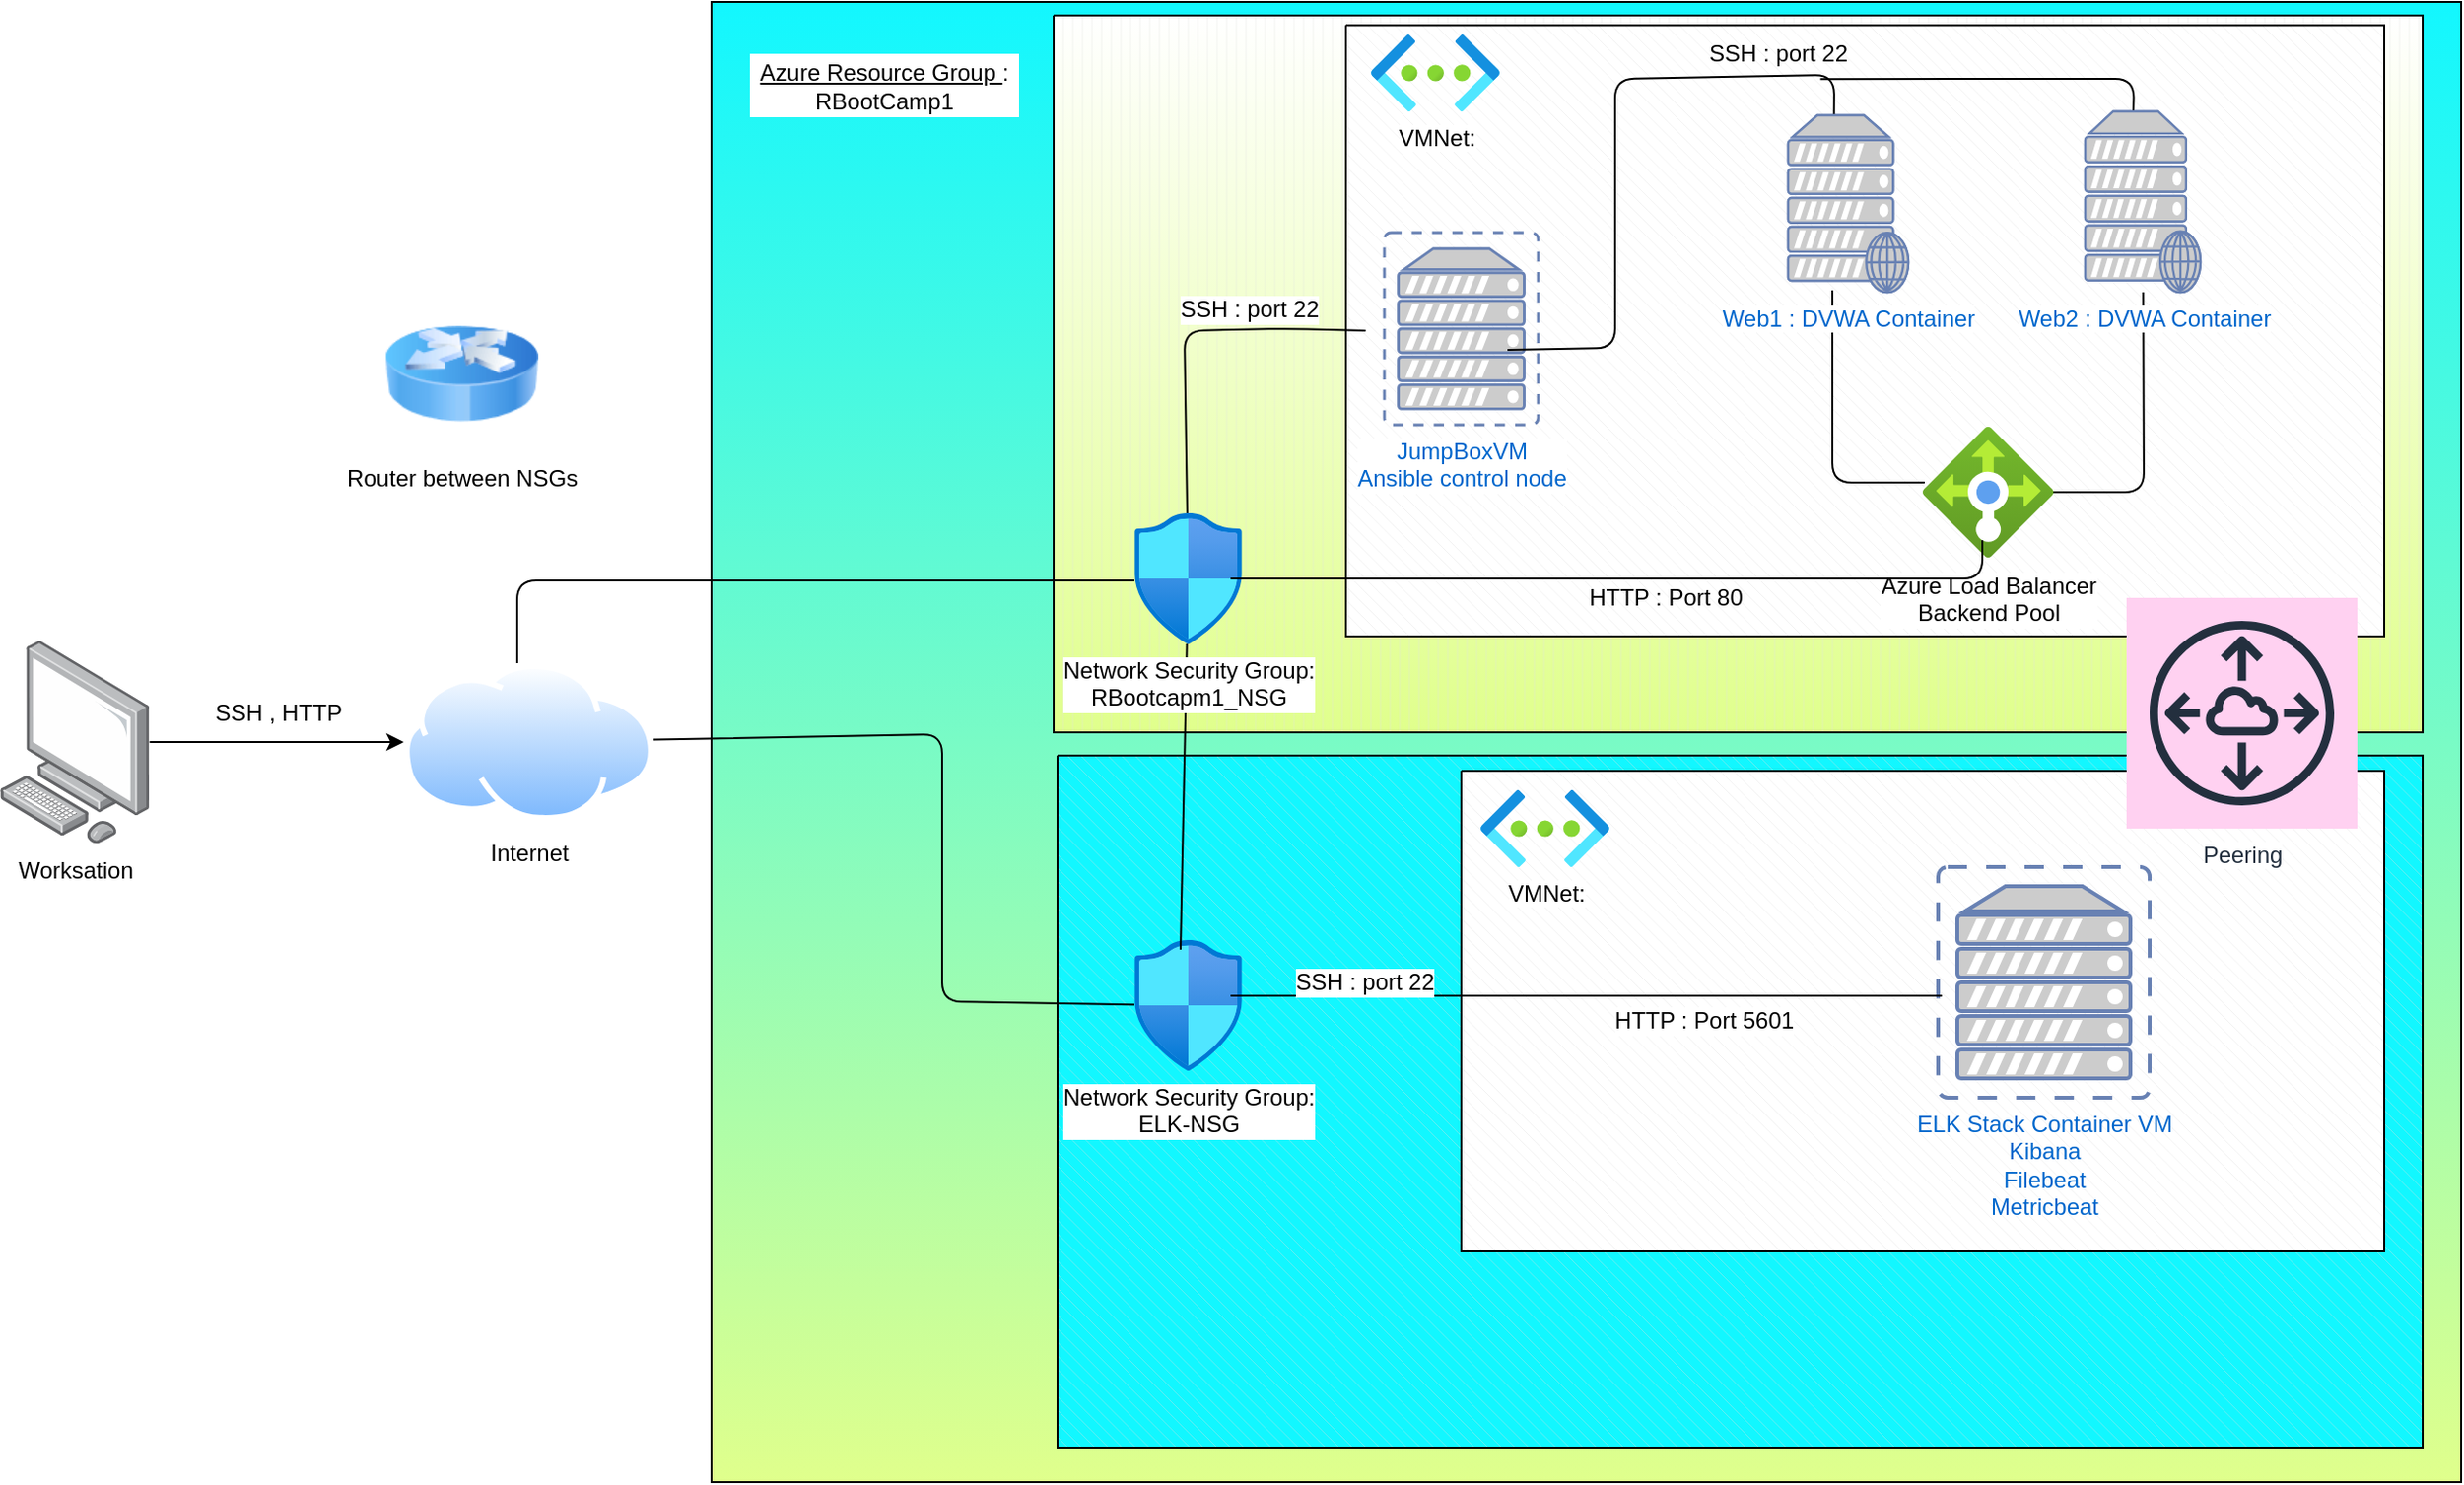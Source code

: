 <mxfile version="14.1.1" type="device"><diagram id="jD-Kuf8KjLNgQ0m1_Dv1" name="Page-1"><mxGraphModel dx="2272" dy="705" grid="1" gridSize="10" guides="1" tooltips="1" connect="1" arrows="1" fold="1" page="1" pageScale="1" pageWidth="850" pageHeight="1100" math="0" shadow="0"><root><mxCell id="0"/><mxCell id="1" parent="0"/><mxCell id="Sp2vrOt1fwhcxrsL2fjx-3" value="" style="rounded=0;whiteSpace=wrap;html=1;fillColor=#12F7FF;gradientColor=#E0FF8C;" parent="1" vertex="1"><mxGeometry x="-60" width="910" height="770" as="geometry"/></mxCell><mxCell id="Ak4IH__WoTfyFdlUWXmr-12" value="" style="verticalLabelPosition=bottom;verticalAlign=top;html=1;shape=mxgraph.basic.patternFillRect;fillStyle=vert;step=5;fillStrokeWidth=0.2;fillStrokeColor=#dddddd;gradientColor=#E0FF8C;" parent="1" vertex="1"><mxGeometry x="118" y="7" width="712" height="373" as="geometry"/></mxCell><mxCell id="Ak4IH__WoTfyFdlUWXmr-2" value="" style="verticalLabelPosition=bottom;verticalAlign=top;html=1;shape=mxgraph.basic.patternFillRect;fillStyle=diagRev;step=5;fillStrokeWidth=0.2;fillStrokeColor=#dddddd;fillColor=#12F7FF;" parent="1" vertex="1"><mxGeometry x="120" y="392" width="710" height="360" as="geometry"/></mxCell><mxCell id="vqiRVDHyroCtpTGlpg3x-27" value="" style="verticalLabelPosition=bottom;verticalAlign=top;html=1;shape=mxgraph.basic.patternFillRect;fillStyle=diagRev;step=5;fillStrokeWidth=0.2;fillStrokeColor=#dddddd;" parent="1" vertex="1"><mxGeometry x="270" y="12.1" width="540" height="317.9" as="geometry"/></mxCell><mxCell id="vqiRVDHyroCtpTGlpg3x-26" value="" style="verticalLabelPosition=bottom;verticalAlign=top;html=1;shape=mxgraph.basic.patternFillRect;fillStyle=diagRev;step=5;fillStrokeWidth=0.2;fillStrokeColor=#dddddd;" parent="1" vertex="1"><mxGeometry x="330" y="400" width="480" height="250" as="geometry"/></mxCell><mxCell id="vqiRVDHyroCtpTGlpg3x-5" value="JumpBoxVM&lt;br&gt;Ansible control node" style="fontColor=#0066CC;verticalAlign=top;verticalLabelPosition=bottom;labelPosition=center;align=center;html=1;outlineConnect=0;fillColor=#CCCCCC;strokeColor=#6881B3;gradientColor=none;gradientDirection=north;strokeWidth=2;shape=mxgraph.networks.virtual_server;labelBackgroundColor=#ffffff;" parent="1" vertex="1"><mxGeometry x="290" y="120" width="80" height="100" as="geometry"/></mxCell><mxCell id="vqiRVDHyroCtpTGlpg3x-7" value="Web2&amp;nbsp;: DVWA Container" style="fontColor=#0066CC;verticalAlign=top;verticalLabelPosition=bottom;labelPosition=center;align=center;html=1;outlineConnect=0;fillColor=#CCCCCC;strokeColor=#6881B3;gradientColor=none;gradientDirection=north;strokeWidth=2;shape=mxgraph.networks.web_server;" parent="1" vertex="1"><mxGeometry x="654.5" y="57" width="60" height="94" as="geometry"/></mxCell><mxCell id="vqiRVDHyroCtpTGlpg3x-8" value="Web1&amp;nbsp;: DVWA Container" style="fontColor=#0066CC;verticalAlign=top;verticalLabelPosition=bottom;labelPosition=center;align=center;html=1;outlineConnect=0;fillColor=#CCCCCC;strokeColor=#6881B3;gradientColor=none;gradientDirection=north;strokeWidth=2;shape=mxgraph.networks.web_server;" parent="1" vertex="1"><mxGeometry x="500" y="59" width="62.5" height="92" as="geometry"/></mxCell><mxCell id="vqiRVDHyroCtpTGlpg3x-11" value="Network Security Group:&lt;br&gt;ELK-NSG" style="aspect=fixed;html=1;points=[];align=center;image;fontSize=12;image=img/lib/azure2/networking/Network_Security_Groups.svg;" parent="1" vertex="1"><mxGeometry x="160" y="488" width="56.0" height="68" as="geometry"/></mxCell><mxCell id="vqiRVDHyroCtpTGlpg3x-16" value="VMNet:" style="aspect=fixed;html=1;points=[];align=center;image;fontSize=12;image=img/lib/azure2/networking/Virtual_Networks.svg;" parent="1" vertex="1"><mxGeometry x="283" y="17" width="67" height="40" as="geometry"/></mxCell><object label="Internet&lt;br&gt;" Internet="" id="vqiRVDHyroCtpTGlpg3x-18"><mxCell style="aspect=fixed;perimeter=ellipsePerimeter;html=1;align=center;shadow=0;dashed=0;spacingTop=3;image;image=img/lib/active_directory/internet_cloud.svg;" parent="1" vertex="1"><mxGeometry x="-220" y="344.05" width="130" height="81.9" as="geometry"/></mxCell></object><mxCell id="vqiRVDHyroCtpTGlpg3x-20" value="ELK Stack Container VM&lt;br&gt;Kibana&lt;br&gt;Filebeat&lt;br&gt;Metricbeat" style="fontColor=#0066CC;verticalAlign=top;verticalLabelPosition=bottom;labelPosition=center;align=center;html=1;outlineConnect=0;fillColor=#CCCCCC;strokeColor=#6881B3;gradientColor=none;gradientDirection=north;strokeWidth=2;shape=mxgraph.networks.virtual_server;" parent="1" vertex="1"><mxGeometry x="578" y="450" width="110" height="120" as="geometry"/></mxCell><mxCell id="vqiRVDHyroCtpTGlpg3x-23" value="VMNet:" style="aspect=fixed;html=1;points=[];align=center;image;fontSize=12;image=img/lib/azure2/networking/Virtual_Networks.svg;" parent="1" vertex="1"><mxGeometry x="340" y="410" width="67" height="40" as="geometry"/></mxCell><mxCell id="vqiRVDHyroCtpTGlpg3x-45" value="Worksation" style="points=[];aspect=fixed;html=1;align=center;shadow=0;dashed=0;image;image=img/lib/allied_telesis/computer_and_terminals/Personal_Computer.svg;" parent="1" vertex="1"><mxGeometry x="-430" y="332.28" width="77.8" height="105.44" as="geometry"/></mxCell><mxCell id="vqiRVDHyroCtpTGlpg3x-46" style="edgeStyle=orthogonalEdgeStyle;rounded=0;orthogonalLoop=1;jettySize=auto;html=1;entryX=0;entryY=0.5;entryDx=0;entryDy=0;" parent="1" source="vqiRVDHyroCtpTGlpg3x-45" target="vqiRVDHyroCtpTGlpg3x-18" edge="1"><mxGeometry relative="1" as="geometry"><mxPoint y="380.003" as="targetPoint"/><mxPoint x="-60" y="690" as="sourcePoint"/><Array as="points"/></mxGeometry></mxCell><mxCell id="vqiRVDHyroCtpTGlpg3x-13" value="" style="shape=image;html=1;verticalAlign=top;verticalLabelPosition=bottom;labelBackgroundColor=#ffffff;imageAspect=0;aspect=fixed;image=https://cdn4.iconfinder.com/data/icons/logos-brands-5/24/elasticsearch-128.png" parent="1" vertex="1"><mxGeometry x="578" y="450" width="38" height="38" as="geometry"/></mxCell><mxCell id="Ak4IH__WoTfyFdlUWXmr-7" value="" style="endArrow=none;html=1;strokeColor=#000000;" parent="1" edge="1"><mxGeometry width="50" height="50" relative="1" as="geometry"><mxPoint x="571" y="250" as="sourcePoint"/><mxPoint x="523" y="150" as="targetPoint"/><Array as="points"><mxPoint x="523" y="250"/></Array></mxGeometry></mxCell><mxCell id="Ak4IH__WoTfyFdlUWXmr-9" value="" style="endArrow=none;html=1;strokeColor=#000000;exitX=0.619;exitY=0.764;exitDx=0;exitDy=0;exitPerimeter=0;" parent="1" source="vqiRVDHyroCtpTGlpg3x-27" target="vqiRVDHyroCtpTGlpg3x-7" edge="1"><mxGeometry width="50" height="50" relative="1" as="geometry"><mxPoint x="730" y="260" as="sourcePoint"/><mxPoint x="780" y="210" as="targetPoint"/><Array as="points"><mxPoint x="685" y="255"/></Array></mxGeometry></mxCell><mxCell id="Ak4IH__WoTfyFdlUWXmr-10" value="" style="endArrow=none;html=1;strokeColor=#000000;entryX=0.019;entryY=0.5;entryDx=0;entryDy=0;entryPerimeter=0;" parent="1" source="vqiRVDHyroCtpTGlpg3x-2" target="vqiRVDHyroCtpTGlpg3x-27" edge="1"><mxGeometry width="50" height="50" relative="1" as="geometry"><mxPoint x="200" y="223" as="sourcePoint"/><mxPoint x="440" y="60" as="targetPoint"/><Array as="points"><mxPoint x="186" y="171"/><mxPoint x="240" y="170"/></Array></mxGeometry></mxCell><mxCell id="Ak4IH__WoTfyFdlUWXmr-13" value="" style="endArrow=none;html=1;strokeColor=#000000;exitX=0.8;exitY=0.61;exitDx=0;exitDy=0;exitPerimeter=0;entryX=0.47;entryY=0.166;entryDx=0;entryDy=0;entryPerimeter=0;" parent="1" source="vqiRVDHyroCtpTGlpg3x-5" target="vqiRVDHyroCtpTGlpg3x-27" edge="1"><mxGeometry width="50" height="50" relative="1" as="geometry"><mxPoint x="390" y="110" as="sourcePoint"/><mxPoint x="440" y="60" as="targetPoint"/><Array as="points"><mxPoint x="410" y="180"/><mxPoint x="410" y="40"/><mxPoint x="524" y="38"/></Array></mxGeometry></mxCell><mxCell id="Ak4IH__WoTfyFdlUWXmr-14" value="" style="endArrow=none;html=1;strokeColor=#000000;exitX=0.457;exitY=0.088;exitDx=0;exitDy=0;exitPerimeter=0;entryX=0.758;entryY=0.166;entryDx=0;entryDy=0;entryPerimeter=0;" parent="1" source="vqiRVDHyroCtpTGlpg3x-27" target="vqiRVDHyroCtpTGlpg3x-27" edge="1"><mxGeometry width="50" height="50" relative="1" as="geometry"><mxPoint x="579" y="80" as="sourcePoint"/><mxPoint x="629" y="30" as="targetPoint"/><Array as="points"><mxPoint x="680" y="40"/></Array></mxGeometry></mxCell><mxCell id="Ak4IH__WoTfyFdlUWXmr-15" value="SSH : port 22" style="text;html=1;strokeColor=none;fillColor=none;align=center;verticalAlign=middle;whiteSpace=wrap;rounded=0;" parent="1" vertex="1"><mxGeometry x="440" y="17" width="110" height="20" as="geometry"/></mxCell><mxCell id="Ak4IH__WoTfyFdlUWXmr-17" value="" style="endArrow=none;html=1;strokeColor=#000000;exitX=0.454;exitY=-0.001;exitDx=0;exitDy=0;exitPerimeter=0;entryX=0;entryY=0.515;entryDx=0;entryDy=0;entryPerimeter=0;" parent="1" source="vqiRVDHyroCtpTGlpg3x-18" edge="1" target="vqiRVDHyroCtpTGlpg3x-2"><mxGeometry width="50" height="50" relative="1" as="geometry"><mxPoint x="-50" y="270" as="sourcePoint"/><mxPoint x="155" y="315" as="targetPoint"/><Array as="points"><mxPoint x="-161" y="301"/></Array></mxGeometry></mxCell><mxCell id="Ak4IH__WoTfyFdlUWXmr-19" value="" style="endArrow=none;html=1;strokeColor=#000000;" parent="1" source="vqiRVDHyroCtpTGlpg3x-18" target="vqiRVDHyroCtpTGlpg3x-11" edge="1"><mxGeometry width="50" height="50" relative="1" as="geometry"><mxPoint x="50" y="410" as="sourcePoint"/><mxPoint x="100" y="470" as="targetPoint"/><Array as="points"><mxPoint x="60" y="381"/><mxPoint x="60" y="520"/></Array></mxGeometry></mxCell><mxCell id="vqiRVDHyroCtpTGlpg3x-1" value="Azure Load Balancer&lt;br&gt;Backend Pool" style="aspect=fixed;html=1;points=[];align=center;image;fontSize=12;image=img/lib/azure2/networking/Load_Balancers.svg;rotation=0;" parent="1" vertex="1"><mxGeometry x="570" y="220" width="68" height="70" as="geometry"/></mxCell><mxCell id="Sp2vrOt1fwhcxrsL2fjx-6" value="" style="endArrow=none;html=1;strokeColor=#000000;" parent="1" target="vqiRVDHyroCtpTGlpg3x-2" edge="1"><mxGeometry width="50" height="50" relative="1" as="geometry"><mxPoint x="184" y="493" as="sourcePoint"/><mxPoint x="170" y="290" as="targetPoint"/><Array as="points"/></mxGeometry></mxCell><mxCell id="vqiRVDHyroCtpTGlpg3x-2" value="Network Security Group:&lt;br&gt;RBootcapm1_NSG" style="aspect=fixed;html=1;points=[];align=center;image;fontSize=12;image=img/lib/azure2/networking/Network_Security_Groups.svg;" parent="1" vertex="1"><mxGeometry x="160" y="266" width="56.0" height="68" as="geometry"/></mxCell><mxCell id="Sp2vrOt1fwhcxrsL2fjx-8" value="" style="endArrow=none;html=1;strokeColor=#000000;" parent="1" edge="1"><mxGeometry width="50" height="50" relative="1" as="geometry"><mxPoint x="210" y="517" as="sourcePoint"/><mxPoint x="580" y="517" as="targetPoint"/></mxGeometry></mxCell><mxCell id="Sp2vrOt1fwhcxrsL2fjx-12" value="&lt;u&gt;Azure Resource Group &lt;/u&gt;:&lt;br&gt;RBootCamp1" style="text;html=1;strokeColor=none;align=center;verticalAlign=middle;whiteSpace=wrap;rounded=0;fillColor=#ffffff;" parent="1" vertex="1"><mxGeometry x="-40" y="27" width="140" height="33" as="geometry"/></mxCell><mxCell id="Sp2vrOt1fwhcxrsL2fjx-13" value="Web1&amp;nbsp;: DVWA Container" style="fontColor=#0066CC;verticalAlign=top;verticalLabelPosition=bottom;labelPosition=center;align=center;html=1;outlineConnect=0;fillColor=#CCCCCC;strokeColor=#6881B3;gradientColor=none;gradientDirection=north;strokeWidth=2;shape=mxgraph.networks.web_server;labelBackgroundColor=#ffffff;" parent="1" vertex="1"><mxGeometry x="500" y="59" width="62.5" height="92" as="geometry"/></mxCell><mxCell id="Sp2vrOt1fwhcxrsL2fjx-14" value="Web2&amp;nbsp;: DVWA Container" style="fontColor=#0066CC;verticalAlign=top;verticalLabelPosition=bottom;labelPosition=center;align=center;html=1;outlineConnect=0;fillColor=#CCCCCC;strokeColor=#6881B3;gradientColor=none;gradientDirection=north;strokeWidth=2;shape=mxgraph.networks.web_server;labelBackgroundColor=#ffffff;" parent="1" vertex="1"><mxGeometry x="654.5" y="57" width="60" height="94" as="geometry"/></mxCell><mxCell id="YTK6z6ZdpsPMXUlybJwm-1" value="SSH : port 22" style="text;html=1;strokeColor=none;fillColor=none;align=center;verticalAlign=middle;whiteSpace=wrap;rounded=0;labelBackgroundColor=#ffffff;" parent="1" vertex="1"><mxGeometry x="180" y="150" width="80" height="20" as="geometry"/></mxCell><mxCell id="YTK6z6ZdpsPMXUlybJwm-2" value="SSH : port 22" style="text;html=1;strokeColor=none;fillColor=none;align=center;verticalAlign=middle;whiteSpace=wrap;rounded=0;labelBackgroundColor=#ffffff;" parent="1" vertex="1"><mxGeometry x="240" y="500" width="80" height="20" as="geometry"/></mxCell><mxCell id="YTK6z6ZdpsPMXUlybJwm-3" value="SSH , HTTP" style="text;html=1;strokeColor=none;fillColor=none;align=center;verticalAlign=middle;whiteSpace=wrap;rounded=0;labelBackgroundColor=#ffffff;" parent="1" vertex="1"><mxGeometry x="-330" y="360" width="90" height="20" as="geometry"/></mxCell><mxCell id="YTK6z6ZdpsPMXUlybJwm-4" value="HTTP : Port 5601" style="text;html=1;strokeColor=none;fillColor=none;align=center;verticalAlign=middle;whiteSpace=wrap;rounded=0;labelBackgroundColor=#ffffff;" parent="1" vertex="1"><mxGeometry x="400" y="520" width="113" height="20" as="geometry"/></mxCell><mxCell id="ZfawcXbvHgTEvnOnf5qN-1" value="Peering" style="outlineConnect=0;fontColor=#232F3E;strokeColor=#232F3E;verticalLabelPosition=bottom;verticalAlign=top;align=center;html=1;fontSize=12;fontStyle=0;aspect=fixed;shape=mxgraph.aws4.resourceIcon;resIcon=mxgraph.aws4.peering;labelBackgroundColor=#ffffff;sketch=0;fillColor=#FFD1F1;labelBorderColor=none;" vertex="1" parent="1"><mxGeometry x="676" y="310" width="120" height="120" as="geometry"/></mxCell><mxCell id="Ak4IH__WoTfyFdlUWXmr-6" value="" style="endArrow=none;html=1;strokeColor=#000000;" parent="1" edge="1"><mxGeometry width="50" height="50" relative="1" as="geometry"><mxPoint x="210" y="300" as="sourcePoint"/><mxPoint x="601" y="280" as="targetPoint"/><Array as="points"><mxPoint x="240" y="300"/><mxPoint x="601" y="300"/></Array></mxGeometry></mxCell><mxCell id="ZfawcXbvHgTEvnOnf5qN-3" value="Router between NSGs&lt;br&gt;" style="image;html=1;image=img/lib/clip_art/networking/Router_Icon_128x128.png;labelBackgroundColor=#ffffff;sketch=0;fillColor=#FFD1F1;gradientColor=none;" vertex="1" parent="1"><mxGeometry x="-230" y="153.5" width="80" height="80" as="geometry"/></mxCell><mxCell id="Ak4IH__WoTfyFdlUWXmr-16" value="HTTP : Port 80" style="text;html=1;strokeColor=none;fillColor=none;align=center;verticalAlign=middle;whiteSpace=wrap;rounded=0;" parent="1" vertex="1"><mxGeometry x="380" y="300" width="113" height="20" as="geometry"/></mxCell></root></mxGraphModel></diagram></mxfile>